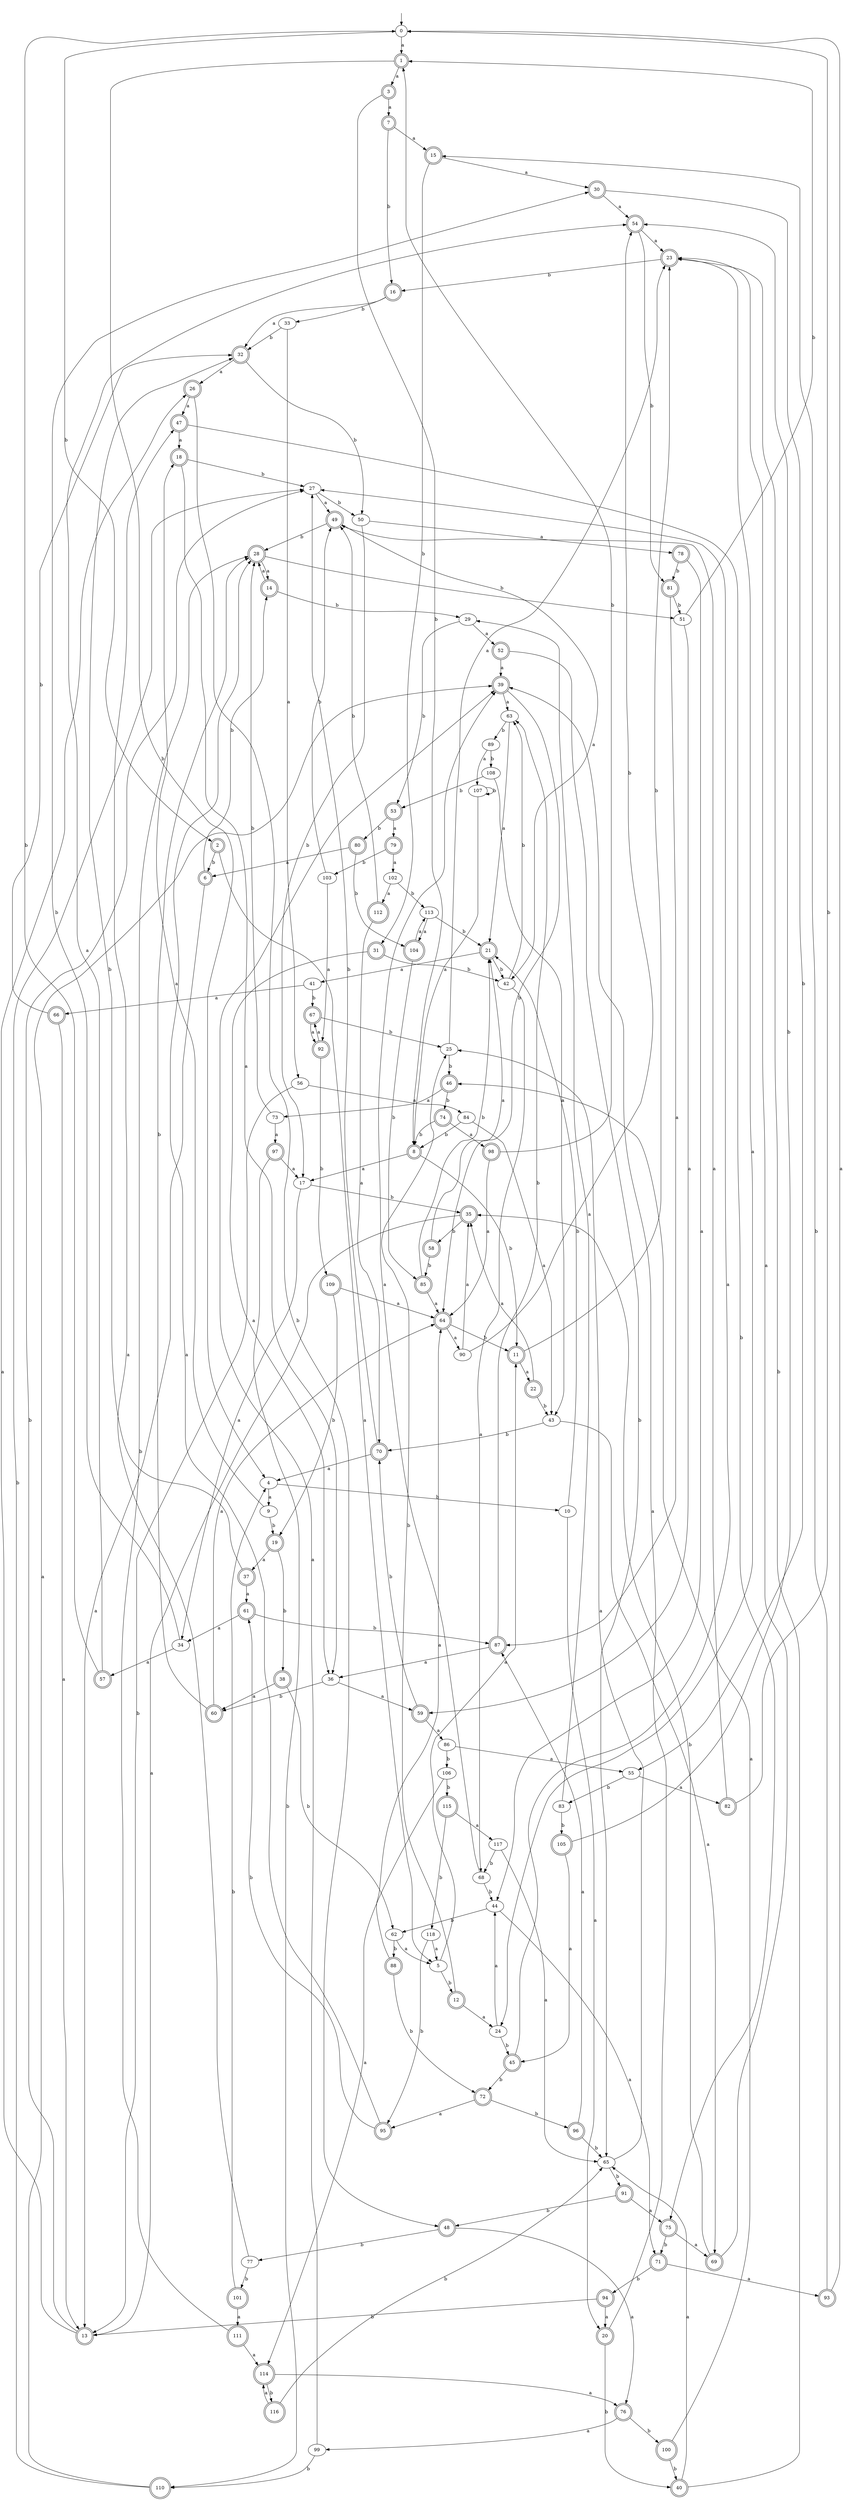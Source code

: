 digraph RandomDFA {
  __start0 [label="", shape=none];
  __start0 -> 0 [label=""];
  0 [shape=circle]
  0 -> 1 [label="a"]
  0 -> 2 [label="b"]
  1 [shape=doublecircle]
  1 -> 3 [label="a"]
  1 -> 4 [label="b"]
  2 [shape=doublecircle]
  2 -> 5 [label="a"]
  2 -> 6 [label="b"]
  3 [shape=doublecircle]
  3 -> 7 [label="a"]
  3 -> 8 [label="b"]
  4
  4 -> 9 [label="a"]
  4 -> 10 [label="b"]
  5
  5 -> 11 [label="a"]
  5 -> 12 [label="b"]
  6 [shape=doublecircle]
  6 -> 13 [label="a"]
  6 -> 14 [label="b"]
  7 [shape=doublecircle]
  7 -> 15 [label="a"]
  7 -> 16 [label="b"]
  8 [shape=doublecircle]
  8 -> 17 [label="a"]
  8 -> 11 [label="b"]
  9
  9 -> 18 [label="a"]
  9 -> 19 [label="b"]
  10
  10 -> 20 [label="a"]
  10 -> 21 [label="b"]
  11 [shape=doublecircle]
  11 -> 22 [label="a"]
  11 -> 23 [label="b"]
  12 [shape=doublecircle]
  12 -> 24 [label="a"]
  12 -> 25 [label="b"]
  13 [shape=doublecircle]
  13 -> 26 [label="a"]
  13 -> 27 [label="b"]
  14 [shape=doublecircle]
  14 -> 28 [label="a"]
  14 -> 29 [label="b"]
  15 [shape=doublecircle]
  15 -> 30 [label="a"]
  15 -> 31 [label="b"]
  16 [shape=doublecircle]
  16 -> 32 [label="a"]
  16 -> 33 [label="b"]
  17
  17 -> 34 [label="a"]
  17 -> 35 [label="b"]
  18 [shape=doublecircle]
  18 -> 36 [label="a"]
  18 -> 27 [label="b"]
  19 [shape=doublecircle]
  19 -> 37 [label="a"]
  19 -> 38 [label="b"]
  20 [shape=doublecircle]
  20 -> 39 [label="a"]
  20 -> 40 [label="b"]
  21 [shape=doublecircle]
  21 -> 41 [label="a"]
  21 -> 42 [label="b"]
  22 [shape=doublecircle]
  22 -> 35 [label="a"]
  22 -> 43 [label="b"]
  23 [shape=doublecircle]
  23 -> 24 [label="a"]
  23 -> 16 [label="b"]
  24
  24 -> 44 [label="a"]
  24 -> 45 [label="b"]
  25
  25 -> 23 [label="a"]
  25 -> 46 [label="b"]
  26 [shape=doublecircle]
  26 -> 47 [label="a"]
  26 -> 48 [label="b"]
  27
  27 -> 49 [label="a"]
  27 -> 50 [label="b"]
  28 [shape=doublecircle]
  28 -> 14 [label="a"]
  28 -> 51 [label="b"]
  29
  29 -> 52 [label="a"]
  29 -> 53 [label="b"]
  30 [shape=doublecircle]
  30 -> 54 [label="a"]
  30 -> 55 [label="b"]
  31 [shape=doublecircle]
  31 -> 36 [label="a"]
  31 -> 42 [label="b"]
  32 [shape=doublecircle]
  32 -> 26 [label="a"]
  32 -> 50 [label="b"]
  33
  33 -> 56 [label="a"]
  33 -> 32 [label="b"]
  34
  34 -> 57 [label="a"]
  34 -> 30 [label="b"]
  35 [shape=doublecircle]
  35 -> 13 [label="a"]
  35 -> 58 [label="b"]
  36
  36 -> 59 [label="a"]
  36 -> 60 [label="b"]
  37 [shape=doublecircle]
  37 -> 61 [label="a"]
  37 -> 32 [label="b"]
  38 [shape=doublecircle]
  38 -> 60 [label="a"]
  38 -> 62 [label="b"]
  39 [shape=doublecircle]
  39 -> 63 [label="a"]
  39 -> 64 [label="b"]
  40 [shape=doublecircle]
  40 -> 65 [label="a"]
  40 -> 23 [label="b"]
  41
  41 -> 66 [label="a"]
  41 -> 67 [label="b"]
  42
  42 -> 68 [label="a"]
  42 -> 63 [label="b"]
  43
  43 -> 69 [label="a"]
  43 -> 70 [label="b"]
  44
  44 -> 71 [label="a"]
  44 -> 62 [label="b"]
  45 [shape=doublecircle]
  45 -> 27 [label="a"]
  45 -> 72 [label="b"]
  46 [shape=doublecircle]
  46 -> 73 [label="a"]
  46 -> 74 [label="b"]
  47 [shape=doublecircle]
  47 -> 18 [label="a"]
  47 -> 75 [label="b"]
  48 [shape=doublecircle]
  48 -> 76 [label="a"]
  48 -> 77 [label="b"]
  49 [shape=doublecircle]
  49 -> 42 [label="a"]
  49 -> 28 [label="b"]
  50
  50 -> 78 [label="a"]
  50 -> 17 [label="b"]
  51
  51 -> 59 [label="a"]
  51 -> 1 [label="b"]
  52 [shape=doublecircle]
  52 -> 39 [label="a"]
  52 -> 65 [label="b"]
  53 [shape=doublecircle]
  53 -> 79 [label="a"]
  53 -> 80 [label="b"]
  54 [shape=doublecircle]
  54 -> 23 [label="a"]
  54 -> 81 [label="b"]
  55
  55 -> 82 [label="a"]
  55 -> 83 [label="b"]
  56
  56 -> 84 [label="a"]
  56 -> 13 [label="b"]
  57 [shape=doublecircle]
  57 -> 54 [label="a"]
  57 -> 0 [label="b"]
  58 [shape=doublecircle]
  58 -> 21 [label="a"]
  58 -> 85 [label="b"]
  59 [shape=doublecircle]
  59 -> 86 [label="a"]
  59 -> 70 [label="b"]
  60 [shape=doublecircle]
  60 -> 64 [label="a"]
  60 -> 28 [label="b"]
  61 [shape=doublecircle]
  61 -> 34 [label="a"]
  61 -> 87 [label="b"]
  62
  62 -> 5 [label="a"]
  62 -> 88 [label="b"]
  63
  63 -> 21 [label="a"]
  63 -> 89 [label="b"]
  64 [shape=doublecircle]
  64 -> 90 [label="a"]
  64 -> 11 [label="b"]
  65
  65 -> 25 [label="a"]
  65 -> 91 [label="b"]
  66 [shape=doublecircle]
  66 -> 13 [label="a"]
  66 -> 32 [label="b"]
  67 [shape=doublecircle]
  67 -> 92 [label="a"]
  67 -> 25 [label="b"]
  68
  68 -> 39 [label="a"]
  68 -> 44 [label="b"]
  69 [shape=doublecircle]
  69 -> 23 [label="a"]
  69 -> 35 [label="b"]
  70 [shape=doublecircle]
  70 -> 4 [label="a"]
  70 -> 27 [label="b"]
  71 [shape=doublecircle]
  71 -> 93 [label="a"]
  71 -> 94 [label="b"]
  72 [shape=doublecircle]
  72 -> 95 [label="a"]
  72 -> 96 [label="b"]
  73
  73 -> 97 [label="a"]
  73 -> 28 [label="b"]
  74 [shape=doublecircle]
  74 -> 98 [label="a"]
  74 -> 8 [label="b"]
  75 [shape=doublecircle]
  75 -> 69 [label="a"]
  75 -> 71 [label="b"]
  76 [shape=doublecircle]
  76 -> 99 [label="a"]
  76 -> 100 [label="b"]
  77
  77 -> 47 [label="a"]
  77 -> 101 [label="b"]
  78 [shape=doublecircle]
  78 -> 44 [label="a"]
  78 -> 81 [label="b"]
  79 [shape=doublecircle]
  79 -> 102 [label="a"]
  79 -> 103 [label="b"]
  80 [shape=doublecircle]
  80 -> 6 [label="a"]
  80 -> 104 [label="b"]
  81 [shape=doublecircle]
  81 -> 87 [label="a"]
  81 -> 51 [label="b"]
  82 [shape=doublecircle]
  82 -> 49 [label="a"]
  82 -> 0 [label="b"]
  83
  83 -> 29 [label="a"]
  83 -> 105 [label="b"]
  84
  84 -> 43 [label="a"]
  84 -> 8 [label="b"]
  85 [shape=doublecircle]
  85 -> 64 [label="a"]
  85 -> 21 [label="b"]
  86
  86 -> 55 [label="a"]
  86 -> 106 [label="b"]
  87 [shape=doublecircle]
  87 -> 36 [label="a"]
  87 -> 63 [label="b"]
  88 [shape=doublecircle]
  88 -> 64 [label="a"]
  88 -> 72 [label="b"]
  89
  89 -> 107 [label="a"]
  89 -> 108 [label="b"]
  90
  90 -> 35 [label="a"]
  90 -> 54 [label="b"]
  91 [shape=doublecircle]
  91 -> 75 [label="a"]
  91 -> 48 [label="b"]
  92 [shape=doublecircle]
  92 -> 67 [label="a"]
  92 -> 109 [label="b"]
  93 [shape=doublecircle]
  93 -> 0 [label="a"]
  93 -> 15 [label="b"]
  94 [shape=doublecircle]
  94 -> 20 [label="a"]
  94 -> 13 [label="b"]
  95 [shape=doublecircle]
  95 -> 28 [label="a"]
  95 -> 61 [label="b"]
  96 [shape=doublecircle]
  96 -> 87 [label="a"]
  96 -> 65 [label="b"]
  97 [shape=doublecircle]
  97 -> 17 [label="a"]
  97 -> 110 [label="b"]
  98 [shape=doublecircle]
  98 -> 64 [label="a"]
  98 -> 1 [label="b"]
  99
  99 -> 39 [label="a"]
  99 -> 110 [label="b"]
  100 [shape=doublecircle]
  100 -> 46 [label="a"]
  100 -> 40 [label="b"]
  101 [shape=doublecircle]
  101 -> 111 [label="a"]
  101 -> 4 [label="b"]
  102
  102 -> 112 [label="a"]
  102 -> 113 [label="b"]
  103
  103 -> 92 [label="a"]
  103 -> 49 [label="b"]
  104 [shape=doublecircle]
  104 -> 113 [label="a"]
  104 -> 85 [label="b"]
  105 [shape=doublecircle]
  105 -> 45 [label="a"]
  105 -> 54 [label="b"]
  106
  106 -> 114 [label="a"]
  106 -> 115 [label="b"]
  107
  107 -> 8 [label="a"]
  107 -> 107 [label="b"]
  108
  108 -> 43 [label="a"]
  108 -> 53 [label="b"]
  109 [shape=doublecircle]
  109 -> 64 [label="a"]
  109 -> 19 [label="b"]
  110 [shape=doublecircle]
  110 -> 39 [label="a"]
  110 -> 27 [label="b"]
  111 [shape=doublecircle]
  111 -> 114 [label="a"]
  111 -> 28 [label="b"]
  112 [shape=doublecircle]
  112 -> 70 [label="a"]
  112 -> 49 [label="b"]
  113
  113 -> 104 [label="a"]
  113 -> 21 [label="b"]
  114 [shape=doublecircle]
  114 -> 76 [label="a"]
  114 -> 116 [label="b"]
  115 [shape=doublecircle]
  115 -> 117 [label="a"]
  115 -> 118 [label="b"]
  116 [shape=doublecircle]
  116 -> 114 [label="a"]
  116 -> 65 [label="b"]
  117
  117 -> 65 [label="a"]
  117 -> 68 [label="b"]
  118
  118 -> 5 [label="a"]
  118 -> 95 [label="b"]
}

